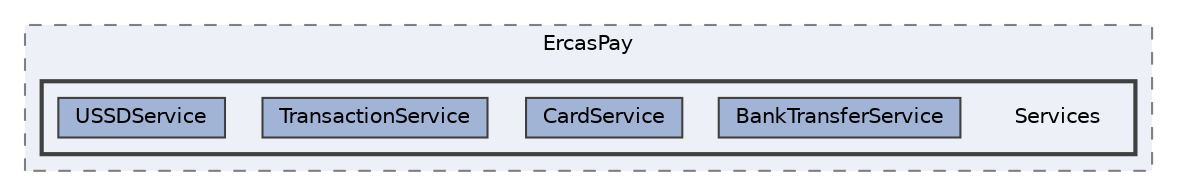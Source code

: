 digraph "/home/tomiwa/Downloads/ercaspay/ErcasPay/Services"
{
 // LATEX_PDF_SIZE
  bgcolor="transparent";
  edge [fontname=Helvetica,fontsize=10,labelfontname=Helvetica,labelfontsize=10];
  node [fontname=Helvetica,fontsize=10,shape=box,height=0.2,width=0.4];
  compound=true
  subgraph clusterdir_48f598f87d6fbb52d58761b444a869ce {
    graph [ bgcolor="#edf0f7", pencolor="grey50", label="ErcasPay", fontname=Helvetica,fontsize=10 style="filled,dashed", URL="dir_48f598f87d6fbb52d58761b444a869ce.html",tooltip=""]
  subgraph clusterdir_9a6f2df0c7464128dd36cd722c6fe7c9 {
    graph [ bgcolor="#edf0f7", pencolor="grey25", label="", fontname=Helvetica,fontsize=10 style="filled,bold", URL="dir_9a6f2df0c7464128dd36cd722c6fe7c9.html",tooltip=""]
    dir_9a6f2df0c7464128dd36cd722c6fe7c9 [shape=plaintext, label="Services"];
  dir_74ca99ced2730718b8375c98b3d181e4 [label="BankTransferService", fillcolor="#a2b4d6", color="grey25", style="filled", URL="dir_74ca99ced2730718b8375c98b3d181e4.html",tooltip=""];
  dir_85a5a7123173e3de559c0acd62f0624d [label="CardService", fillcolor="#a2b4d6", color="grey25", style="filled", URL="dir_85a5a7123173e3de559c0acd62f0624d.html",tooltip=""];
  dir_f63507c15e4a4e92558f802b6686c9b5 [label="TransactionService", fillcolor="#a2b4d6", color="grey25", style="filled", URL="dir_f63507c15e4a4e92558f802b6686c9b5.html",tooltip=""];
  dir_5d3fe0568fcbc14b6ce246b4d5c04c63 [label="USSDService", fillcolor="#a2b4d6", color="grey25", style="filled", URL="dir_5d3fe0568fcbc14b6ce246b4d5c04c63.html",tooltip=""];
  }
  }
}
